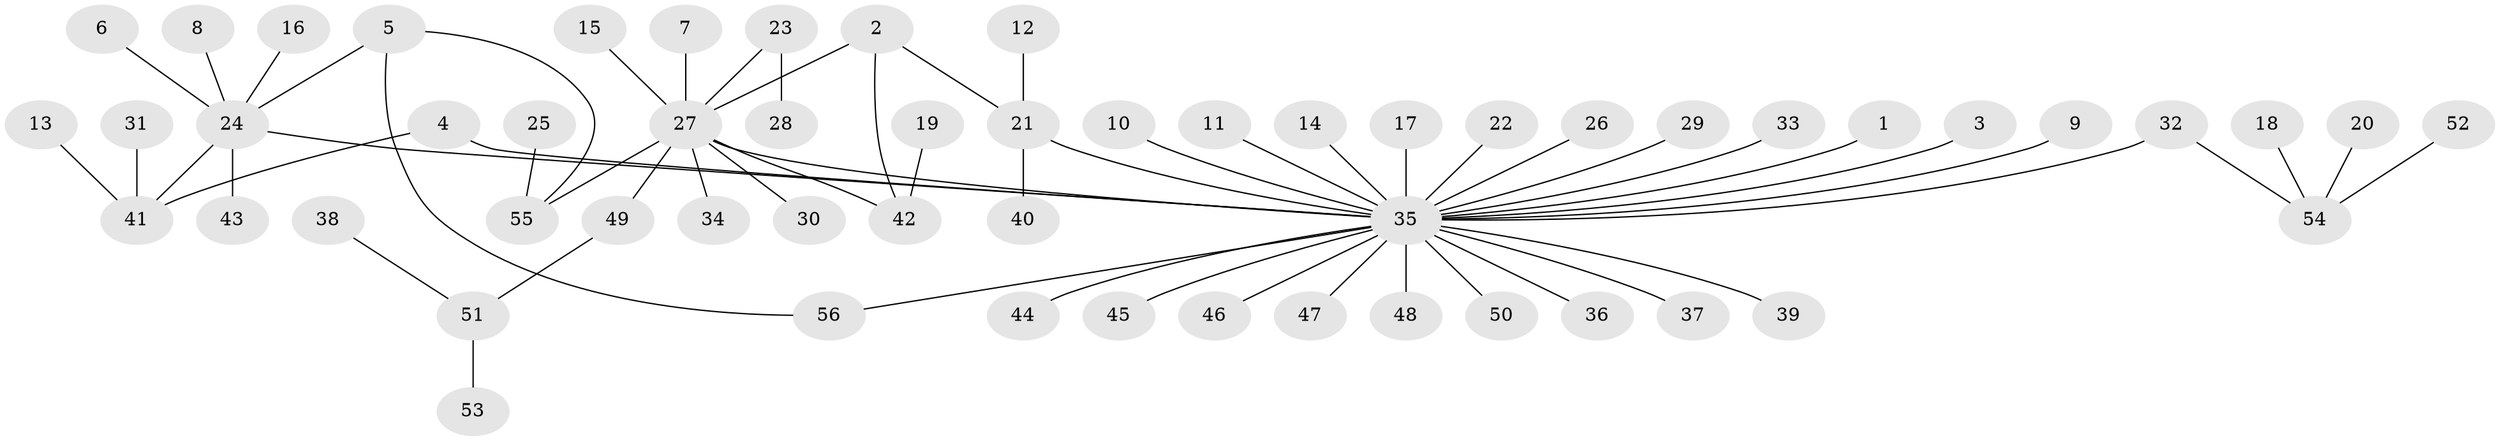// original degree distribution, {14: 0.009174311926605505, 4: 0.009174311926605505, 28: 0.009174311926605505, 6: 0.03669724770642202, 1: 0.6146788990825688, 9: 0.009174311926605505, 3: 0.09174311926605505, 2: 0.2018348623853211, 5: 0.01834862385321101}
// Generated by graph-tools (version 1.1) at 2025/01/03/09/25 03:01:46]
// undirected, 56 vertices, 60 edges
graph export_dot {
graph [start="1"]
  node [color=gray90,style=filled];
  1;
  2;
  3;
  4;
  5;
  6;
  7;
  8;
  9;
  10;
  11;
  12;
  13;
  14;
  15;
  16;
  17;
  18;
  19;
  20;
  21;
  22;
  23;
  24;
  25;
  26;
  27;
  28;
  29;
  30;
  31;
  32;
  33;
  34;
  35;
  36;
  37;
  38;
  39;
  40;
  41;
  42;
  43;
  44;
  45;
  46;
  47;
  48;
  49;
  50;
  51;
  52;
  53;
  54;
  55;
  56;
  1 -- 35 [weight=1.0];
  2 -- 21 [weight=1.0];
  2 -- 27 [weight=1.0];
  2 -- 42 [weight=1.0];
  3 -- 35 [weight=1.0];
  4 -- 35 [weight=1.0];
  4 -- 41 [weight=1.0];
  5 -- 24 [weight=1.0];
  5 -- 55 [weight=1.0];
  5 -- 56 [weight=1.0];
  6 -- 24 [weight=1.0];
  7 -- 27 [weight=1.0];
  8 -- 24 [weight=1.0];
  9 -- 35 [weight=1.0];
  10 -- 35 [weight=1.0];
  11 -- 35 [weight=1.0];
  12 -- 21 [weight=1.0];
  13 -- 41 [weight=1.0];
  14 -- 35 [weight=1.0];
  15 -- 27 [weight=1.0];
  16 -- 24 [weight=1.0];
  17 -- 35 [weight=1.0];
  18 -- 54 [weight=1.0];
  19 -- 42 [weight=1.0];
  20 -- 54 [weight=1.0];
  21 -- 35 [weight=1.0];
  21 -- 40 [weight=1.0];
  22 -- 35 [weight=1.0];
  23 -- 27 [weight=1.0];
  23 -- 28 [weight=1.0];
  24 -- 35 [weight=1.0];
  24 -- 41 [weight=1.0];
  24 -- 43 [weight=1.0];
  25 -- 55 [weight=1.0];
  26 -- 35 [weight=1.0];
  27 -- 30 [weight=1.0];
  27 -- 34 [weight=1.0];
  27 -- 35 [weight=1.0];
  27 -- 42 [weight=1.0];
  27 -- 49 [weight=1.0];
  27 -- 55 [weight=1.0];
  29 -- 35 [weight=1.0];
  31 -- 41 [weight=1.0];
  32 -- 35 [weight=1.0];
  32 -- 54 [weight=1.0];
  33 -- 35 [weight=1.0];
  35 -- 36 [weight=1.0];
  35 -- 37 [weight=1.0];
  35 -- 39 [weight=1.0];
  35 -- 44 [weight=1.0];
  35 -- 45 [weight=1.0];
  35 -- 46 [weight=1.0];
  35 -- 47 [weight=1.0];
  35 -- 48 [weight=1.0];
  35 -- 50 [weight=1.0];
  35 -- 56 [weight=1.0];
  38 -- 51 [weight=1.0];
  49 -- 51 [weight=1.0];
  51 -- 53 [weight=1.0];
  52 -- 54 [weight=1.0];
}
